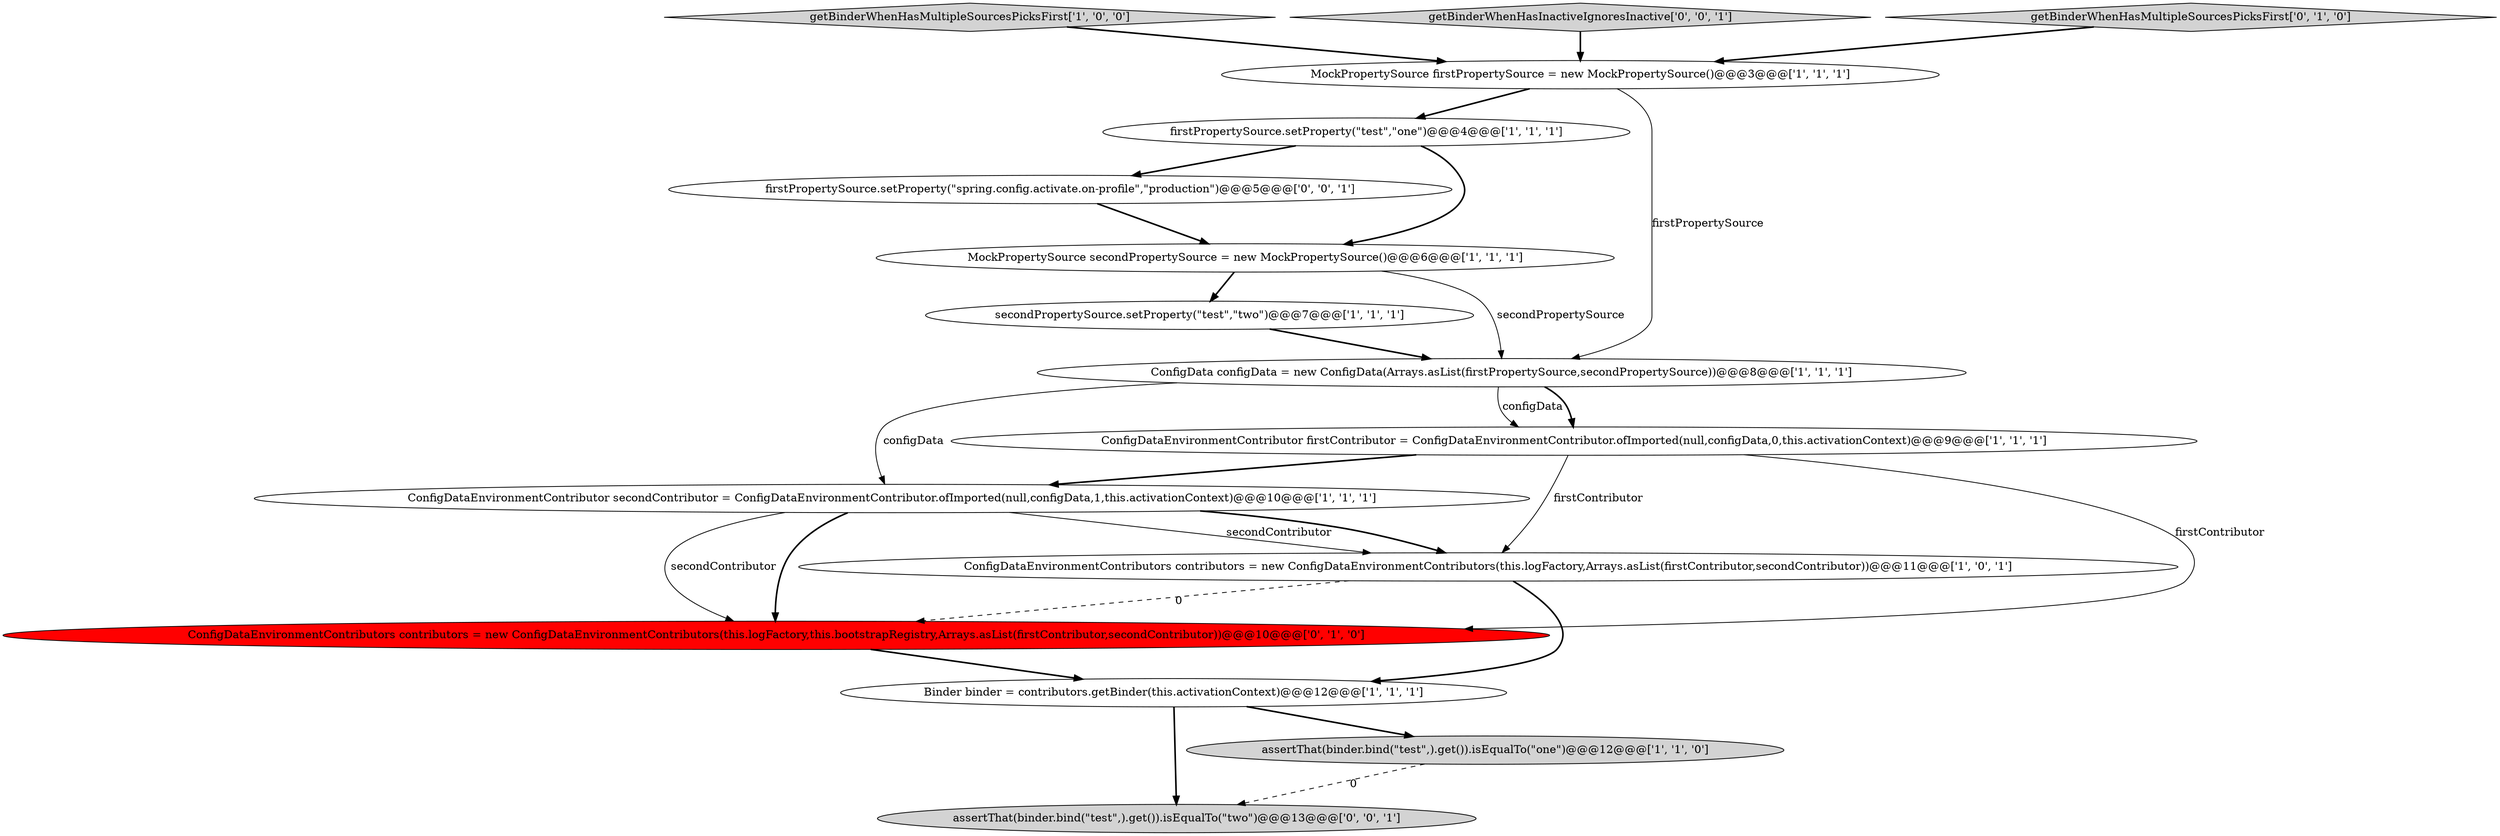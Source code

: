digraph {
5 [style = filled, label = "getBinderWhenHasMultipleSourcesPicksFirst['1', '0', '0']", fillcolor = lightgray, shape = diamond image = "AAA0AAABBB1BBB"];
11 [style = filled, label = "ConfigDataEnvironmentContributors contributors = new ConfigDataEnvironmentContributors(this.logFactory,this.bootstrapRegistry,Arrays.asList(firstContributor,secondContributor))@@@10@@@['0', '1', '0']", fillcolor = red, shape = ellipse image = "AAA1AAABBB2BBB"];
0 [style = filled, label = "secondPropertySource.setProperty(\"test\",\"two\")@@@7@@@['1', '1', '1']", fillcolor = white, shape = ellipse image = "AAA0AAABBB1BBB"];
1 [style = filled, label = "Binder binder = contributors.getBinder(this.activationContext)@@@12@@@['1', '1', '1']", fillcolor = white, shape = ellipse image = "AAA0AAABBB1BBB"];
10 [style = filled, label = "ConfigDataEnvironmentContributor firstContributor = ConfigDataEnvironmentContributor.ofImported(null,configData,0,this.activationContext)@@@9@@@['1', '1', '1']", fillcolor = white, shape = ellipse image = "AAA0AAABBB1BBB"];
14 [style = filled, label = "assertThat(binder.bind(\"test\",).get()).isEqualTo(\"two\")@@@13@@@['0', '0', '1']", fillcolor = lightgray, shape = ellipse image = "AAA0AAABBB3BBB"];
4 [style = filled, label = "assertThat(binder.bind(\"test\",).get()).isEqualTo(\"one\")@@@12@@@['1', '1', '0']", fillcolor = lightgray, shape = ellipse image = "AAA0AAABBB1BBB"];
3 [style = filled, label = "ConfigData configData = new ConfigData(Arrays.asList(firstPropertySource,secondPropertySource))@@@8@@@['1', '1', '1']", fillcolor = white, shape = ellipse image = "AAA0AAABBB1BBB"];
15 [style = filled, label = "getBinderWhenHasInactiveIgnoresInactive['0', '0', '1']", fillcolor = lightgray, shape = diamond image = "AAA0AAABBB3BBB"];
12 [style = filled, label = "getBinderWhenHasMultipleSourcesPicksFirst['0', '1', '0']", fillcolor = lightgray, shape = diamond image = "AAA0AAABBB2BBB"];
9 [style = filled, label = "ConfigDataEnvironmentContributor secondContributor = ConfigDataEnvironmentContributor.ofImported(null,configData,1,this.activationContext)@@@10@@@['1', '1', '1']", fillcolor = white, shape = ellipse image = "AAA0AAABBB1BBB"];
13 [style = filled, label = "firstPropertySource.setProperty(\"spring.config.activate.on-profile\",\"production\")@@@5@@@['0', '0', '1']", fillcolor = white, shape = ellipse image = "AAA0AAABBB3BBB"];
7 [style = filled, label = "MockPropertySource secondPropertySource = new MockPropertySource()@@@6@@@['1', '1', '1']", fillcolor = white, shape = ellipse image = "AAA0AAABBB1BBB"];
2 [style = filled, label = "MockPropertySource firstPropertySource = new MockPropertySource()@@@3@@@['1', '1', '1']", fillcolor = white, shape = ellipse image = "AAA0AAABBB1BBB"];
6 [style = filled, label = "firstPropertySource.setProperty(\"test\",\"one\")@@@4@@@['1', '1', '1']", fillcolor = white, shape = ellipse image = "AAA0AAABBB1BBB"];
8 [style = filled, label = "ConfigDataEnvironmentContributors contributors = new ConfigDataEnvironmentContributors(this.logFactory,Arrays.asList(firstContributor,secondContributor))@@@11@@@['1', '0', '1']", fillcolor = white, shape = ellipse image = "AAA0AAABBB1BBB"];
0->3 [style = bold, label=""];
1->4 [style = bold, label=""];
15->2 [style = bold, label=""];
9->11 [style = bold, label=""];
11->1 [style = bold, label=""];
7->3 [style = solid, label="secondPropertySource"];
2->6 [style = bold, label=""];
10->11 [style = solid, label="firstContributor"];
2->3 [style = solid, label="firstPropertySource"];
9->11 [style = solid, label="secondContributor"];
7->0 [style = bold, label=""];
9->8 [style = solid, label="secondContributor"];
3->10 [style = solid, label="configData"];
9->8 [style = bold, label=""];
3->9 [style = solid, label="configData"];
8->1 [style = bold, label=""];
3->10 [style = bold, label=""];
5->2 [style = bold, label=""];
12->2 [style = bold, label=""];
13->7 [style = bold, label=""];
6->13 [style = bold, label=""];
1->14 [style = bold, label=""];
10->9 [style = bold, label=""];
4->14 [style = dashed, label="0"];
8->11 [style = dashed, label="0"];
6->7 [style = bold, label=""];
10->8 [style = solid, label="firstContributor"];
}
